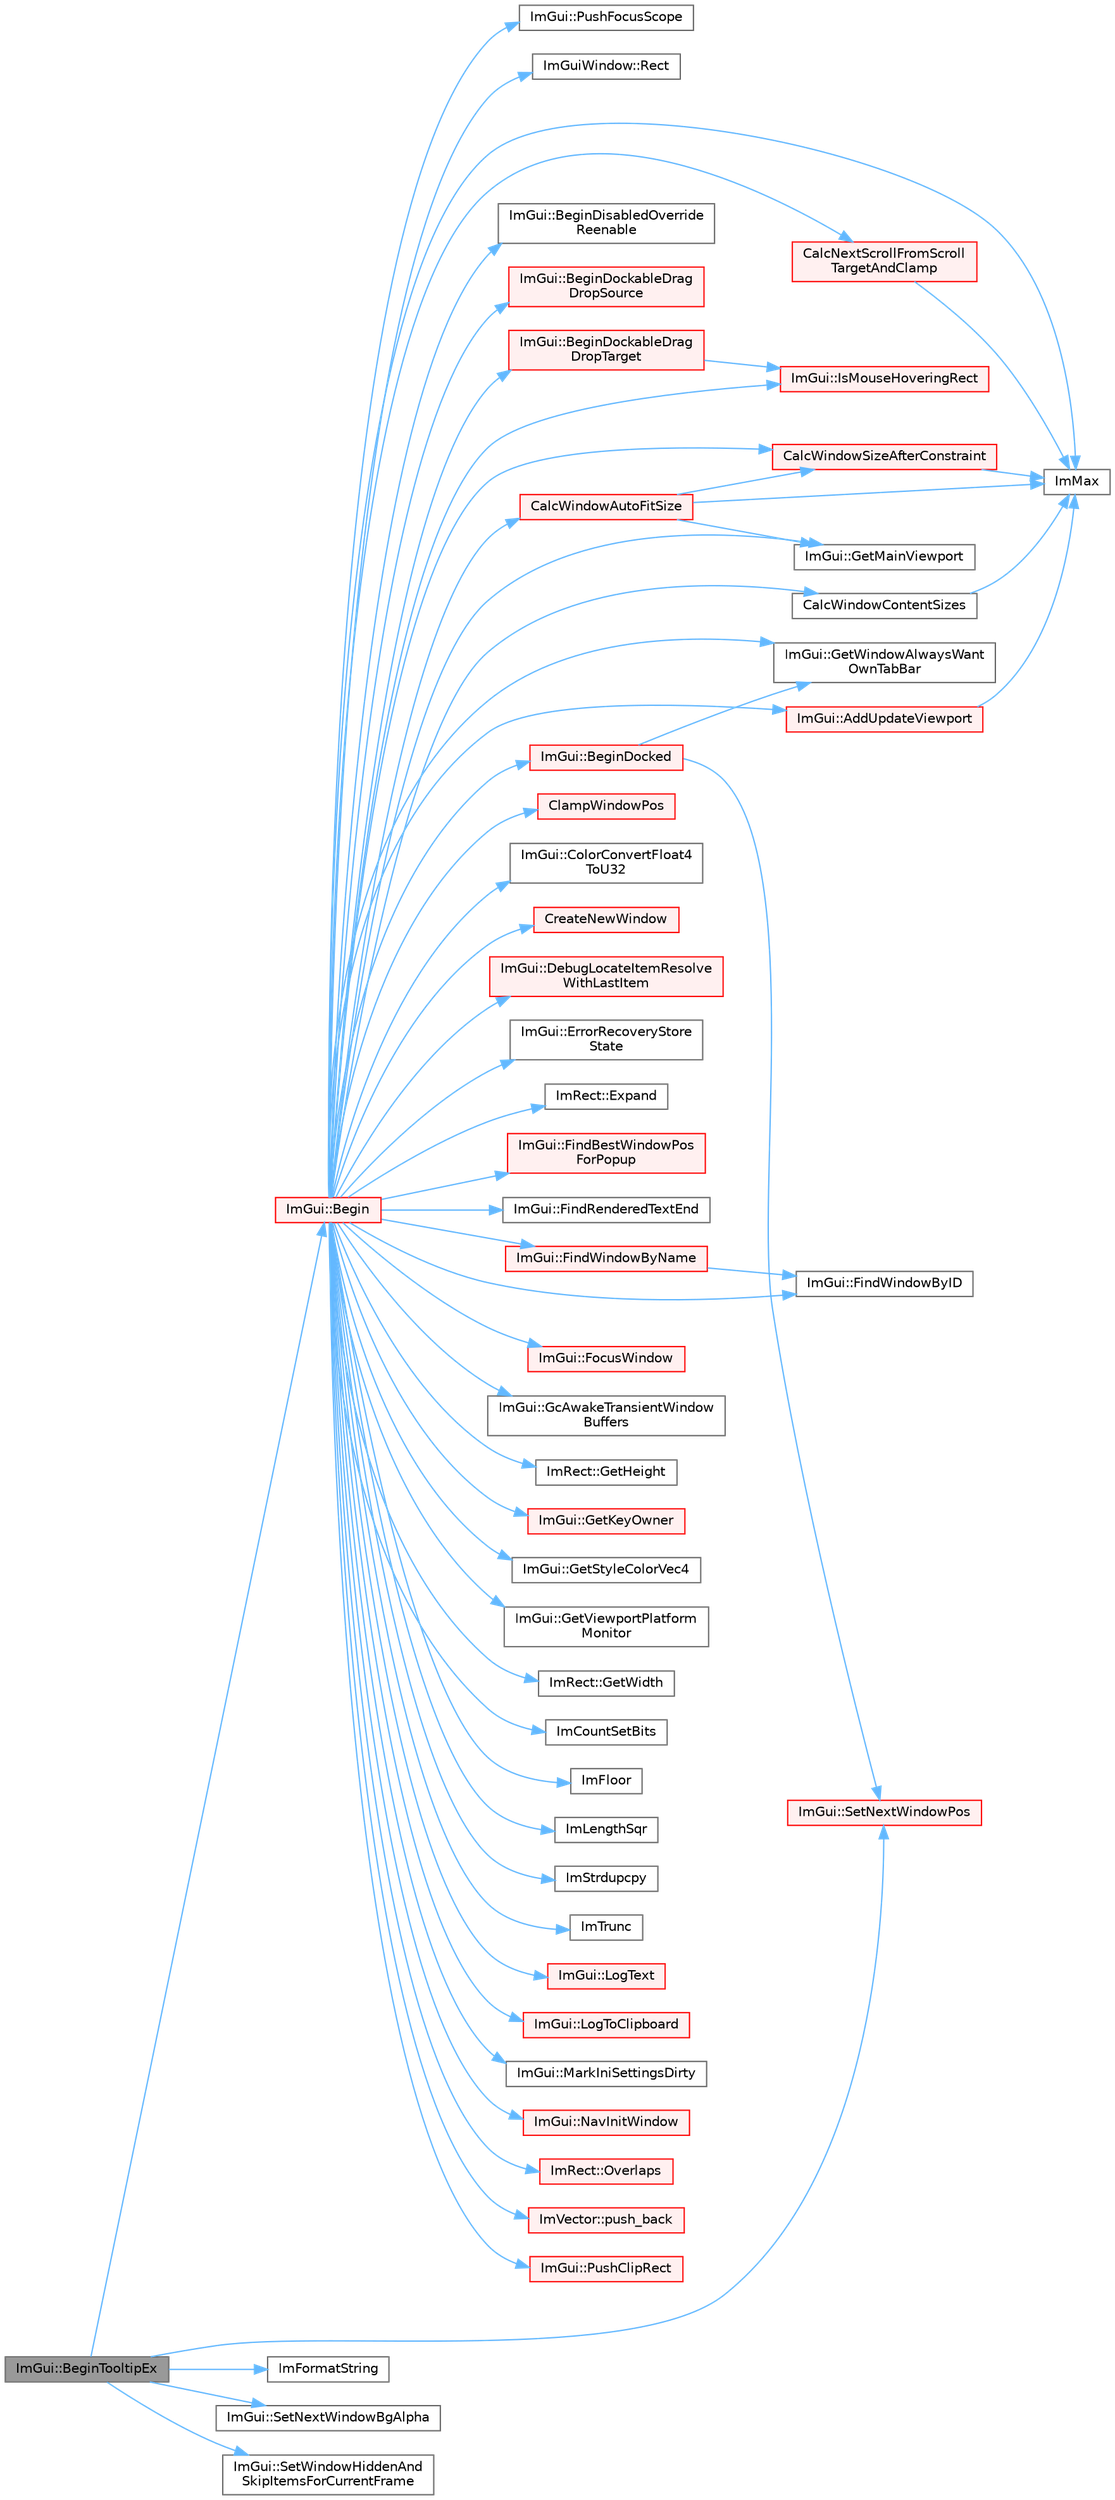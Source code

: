 digraph "ImGui::BeginTooltipEx"
{
 // LATEX_PDF_SIZE
  bgcolor="transparent";
  edge [fontname=Helvetica,fontsize=10,labelfontname=Helvetica,labelfontsize=10];
  node [fontname=Helvetica,fontsize=10,shape=box,height=0.2,width=0.4];
  rankdir="LR";
  Node1 [id="Node000001",label="ImGui::BeginTooltipEx",height=0.2,width=0.4,color="gray40", fillcolor="grey60", style="filled", fontcolor="black",tooltip=" "];
  Node1 -> Node2 [id="edge1_Node000001_Node000002",color="steelblue1",style="solid",tooltip=" "];
  Node2 [id="Node000002",label="ImGui::Begin",height=0.2,width=0.4,color="red", fillcolor="#FFF0F0", style="filled",URL="$namespace_im_gui.html#a581e58db0bc930bafa4a5d23093a2b99",tooltip=" "];
  Node2 -> Node3 [id="edge2_Node000002_Node000003",color="steelblue1",style="solid",tooltip=" "];
  Node3 [id="Node000003",label="ImGui::AddUpdateViewport",height=0.2,width=0.4,color="red", fillcolor="#FFF0F0", style="filled",URL="$namespace_im_gui.html#ada58e5d3e2efc3cef60f213d771408d8",tooltip=" "];
  Node3 -> Node5 [id="edge3_Node000003_Node000005",color="steelblue1",style="solid",tooltip=" "];
  Node5 [id="Node000005",label="ImMax",height=0.2,width=0.4,color="grey40", fillcolor="white", style="filled",URL="$imgui__internal_8h.html#a7667efd95147d0422f140917c71a9226",tooltip=" "];
  Node2 -> Node19 [id="edge4_Node000002_Node000019",color="steelblue1",style="solid",tooltip=" "];
  Node19 [id="Node000019",label="ImGui::BeginDisabledOverride\lReenable",height=0.2,width=0.4,color="grey40", fillcolor="white", style="filled",URL="$namespace_im_gui.html#a26b36756e219b7129f894e1c2feb17a8",tooltip=" "];
  Node2 -> Node20 [id="edge5_Node000002_Node000020",color="steelblue1",style="solid",tooltip=" "];
  Node20 [id="Node000020",label="ImGui::BeginDockableDrag\lDropSource",height=0.2,width=0.4,color="red", fillcolor="#FFF0F0", style="filled",URL="$namespace_im_gui.html#a7a435b1565d4884e42a5ee5667f21a1f",tooltip=" "];
  Node2 -> Node368 [id="edge6_Node000002_Node000368",color="steelblue1",style="solid",tooltip=" "];
  Node368 [id="Node000368",label="ImGui::BeginDockableDrag\lDropTarget",height=0.2,width=0.4,color="red", fillcolor="#FFF0F0", style="filled",URL="$namespace_im_gui.html#a1725ff3becdb963b97c16d69d4c9f308",tooltip=" "];
  Node368 -> Node73 [id="edge7_Node000368_Node000073",color="steelblue1",style="solid",tooltip=" "];
  Node73 [id="Node000073",label="ImGui::IsMouseHoveringRect",height=0.2,width=0.4,color="red", fillcolor="#FFF0F0", style="filled",URL="$namespace_im_gui.html#ae0b8ea0e06c457316d6aed6c5b2a1c25",tooltip=" "];
  Node2 -> Node412 [id="edge8_Node000002_Node000412",color="steelblue1",style="solid",tooltip=" "];
  Node412 [id="Node000412",label="ImGui::BeginDocked",height=0.2,width=0.4,color="red", fillcolor="#FFF0F0", style="filled",URL="$namespace_im_gui.html#a627bb85e7c0ab597360f63719bfb1e55",tooltip=" "];
  Node412 -> Node456 [id="edge9_Node000412_Node000456",color="steelblue1",style="solid",tooltip=" "];
  Node456 [id="Node000456",label="ImGui::GetWindowAlwaysWant\lOwnTabBar",height=0.2,width=0.4,color="grey40", fillcolor="white", style="filled",URL="$namespace_im_gui.html#ae1208499040a30ab6dfd30ca0d14fbc2",tooltip=" "];
  Node412 -> Node252 [id="edge10_Node000412_Node000252",color="steelblue1",style="solid",tooltip=" "];
  Node252 [id="Node000252",label="ImGui::SetNextWindowPos",height=0.2,width=0.4,color="red", fillcolor="#FFF0F0", style="filled",URL="$namespace_im_gui.html#afbccd31113430670b5ab2bf0d6f509bf",tooltip=" "];
  Node2 -> Node260 [id="edge11_Node000002_Node000260",color="steelblue1",style="solid",tooltip=" "];
  Node260 [id="Node000260",label="CalcNextScrollFromScroll\lTargetAndClamp",height=0.2,width=0.4,color="red", fillcolor="#FFF0F0", style="filled",URL="$imgui_8cpp.html#a07abb80a54115cb5cf9da03351e29533",tooltip=" "];
  Node260 -> Node5 [id="edge12_Node000260_Node000005",color="steelblue1",style="solid",tooltip=" "];
  Node2 -> Node234 [id="edge13_Node000002_Node000234",color="steelblue1",style="solid",tooltip=" "];
  Node234 [id="Node000234",label="CalcWindowAutoFitSize",height=0.2,width=0.4,color="red", fillcolor="#FFF0F0", style="filled",URL="$imgui_8cpp.html#acbe6338daf87dc6ab636f02f1367eb41",tooltip=" "];
  Node234 -> Node237 [id="edge14_Node000234_Node000237",color="steelblue1",style="solid",tooltip=" "];
  Node237 [id="Node000237",label="CalcWindowSizeAfterConstraint",height=0.2,width=0.4,color="red", fillcolor="#FFF0F0", style="filled",URL="$imgui_8cpp.html#a0c4618a6985c33c4936f1d9f1c7b26b4",tooltip=" "];
  Node237 -> Node5 [id="edge15_Node000237_Node000005",color="steelblue1",style="solid",tooltip=" "];
  Node234 -> Node238 [id="edge16_Node000234_Node000238",color="steelblue1",style="solid",tooltip=" "];
  Node238 [id="Node000238",label="ImGui::GetMainViewport",height=0.2,width=0.4,color="grey40", fillcolor="white", style="filled",URL="$namespace_im_gui.html#a7bf620af1d66ee7d7b06701894d23e60",tooltip=" "];
  Node234 -> Node5 [id="edge17_Node000234_Node000005",color="steelblue1",style="solid",tooltip=" "];
  Node2 -> Node239 [id="edge18_Node000002_Node000239",color="steelblue1",style="solid",tooltip=" "];
  Node239 [id="Node000239",label="CalcWindowContentSizes",height=0.2,width=0.4,color="grey40", fillcolor="white", style="filled",URL="$imgui_8cpp.html#a6eddef51b4880a9f1dca88837f71fc6e",tooltip=" "];
  Node239 -> Node5 [id="edge19_Node000239_Node000005",color="steelblue1",style="solid",tooltip=" "];
  Node2 -> Node237 [id="edge20_Node000002_Node000237",color="steelblue1",style="solid",tooltip=" "];
  Node2 -> Node458 [id="edge21_Node000002_Node000458",color="steelblue1",style="solid",tooltip=" "];
  Node458 [id="Node000458",label="ClampWindowPos",height=0.2,width=0.4,color="red", fillcolor="#FFF0F0", style="filled",URL="$imgui_8cpp.html#a27b88f27774c413d5578ab6a3f989872",tooltip=" "];
  Node2 -> Node85 [id="edge22_Node000002_Node000085",color="steelblue1",style="solid",tooltip=" "];
  Node85 [id="Node000085",label="ImGui::ColorConvertFloat4\lToU32",height=0.2,width=0.4,color="grey40", fillcolor="white", style="filled",URL="$namespace_im_gui.html#abe2691de0b1a71c774ab24cc91564a94",tooltip=" "];
  Node2 -> Node459 [id="edge23_Node000002_Node000459",color="steelblue1",style="solid",tooltip=" "];
  Node459 [id="Node000459",label="CreateNewWindow",height=0.2,width=0.4,color="red", fillcolor="#FFF0F0", style="filled",URL="$imgui_8cpp.html#a3c92847eb67e7138e6f9af0ee66d3b33",tooltip=" "];
  Node2 -> Node107 [id="edge24_Node000002_Node000107",color="steelblue1",style="solid",tooltip=" "];
  Node107 [id="Node000107",label="ImGui::DebugLocateItemResolve\lWithLastItem",height=0.2,width=0.4,color="red", fillcolor="#FFF0F0", style="filled",URL="$namespace_im_gui.html#ae8ab0d7dfc90af8e82db3ed9e7829219",tooltip=" "];
  Node2 -> Node465 [id="edge25_Node000002_Node000465",color="steelblue1",style="solid",tooltip=" "];
  Node465 [id="Node000465",label="ImGui::ErrorRecoveryStore\lState",height=0.2,width=0.4,color="grey40", fillcolor="white", style="filled",URL="$namespace_im_gui.html#ac961d81019f580ffaec6b8857635a348",tooltip=" "];
  Node2 -> Node188 [id="edge26_Node000002_Node000188",color="steelblue1",style="solid",tooltip=" "];
  Node188 [id="Node000188",label="ImRect::Expand",height=0.2,width=0.4,color="grey40", fillcolor="white", style="filled",URL="$struct_im_rect.html#af33a7424c3341d08acd69da30c27c753",tooltip=" "];
  Node2 -> Node466 [id="edge27_Node000002_Node000466",color="steelblue1",style="solid",tooltip=" "];
  Node466 [id="Node000466",label="ImGui::FindBestWindowPos\lForPopup",height=0.2,width=0.4,color="red", fillcolor="#FFF0F0", style="filled",URL="$namespace_im_gui.html#a310ff87cbe678e2c632bf1f5577a7fbd",tooltip=" "];
  Node2 -> Node143 [id="edge28_Node000002_Node000143",color="steelblue1",style="solid",tooltip=" "];
  Node143 [id="Node000143",label="ImGui::FindRenderedTextEnd",height=0.2,width=0.4,color="grey40", fillcolor="white", style="filled",URL="$namespace_im_gui.html#a7671e1dbc803a31b06081b52a771d83f",tooltip=" "];
  Node2 -> Node243 [id="edge29_Node000002_Node000243",color="steelblue1",style="solid",tooltip=" "];
  Node243 [id="Node000243",label="ImGui::FindWindowByID",height=0.2,width=0.4,color="grey40", fillcolor="white", style="filled",URL="$namespace_im_gui.html#a82204d8800dc3a072ddbcbd2aecc48ac",tooltip=" "];
  Node2 -> Node242 [id="edge30_Node000002_Node000242",color="steelblue1",style="solid",tooltip=" "];
  Node242 [id="Node000242",label="ImGui::FindWindowByName",height=0.2,width=0.4,color="red", fillcolor="#FFF0F0", style="filled",URL="$namespace_im_gui.html#abca25f22c02e73d5eb2e9c72c4557813",tooltip=" "];
  Node242 -> Node243 [id="edge31_Node000242_Node000243",color="steelblue1",style="solid",tooltip=" "];
  Node2 -> Node26 [id="edge32_Node000002_Node000026",color="steelblue1",style="solid",tooltip=" "];
  Node26 [id="Node000026",label="ImGui::FocusWindow",height=0.2,width=0.4,color="red", fillcolor="#FFF0F0", style="filled",URL="$namespace_im_gui.html#a27aa6f2f3aa11778c6d023b1b223f262",tooltip=" "];
  Node2 -> Node467 [id="edge33_Node000002_Node000467",color="steelblue1",style="solid",tooltip=" "];
  Node467 [id="Node000467",label="ImGui::GcAwakeTransientWindow\lBuffers",height=0.2,width=0.4,color="grey40", fillcolor="white", style="filled",URL="$namespace_im_gui.html#ad70feca33961fb47a8074074a8da2f80",tooltip=" "];
  Node2 -> Node13 [id="edge34_Node000002_Node000013",color="steelblue1",style="solid",tooltip=" "];
  Node13 [id="Node000013",label="ImRect::GetHeight",height=0.2,width=0.4,color="grey40", fillcolor="white", style="filled",URL="$struct_im_rect.html#a748d8ae9cb26508951ec6e2f2df0625b",tooltip=" "];
  Node2 -> Node468 [id="edge35_Node000002_Node000468",color="steelblue1",style="solid",tooltip=" "];
  Node468 [id="Node000468",label="ImGui::GetKeyOwner",height=0.2,width=0.4,color="red", fillcolor="#FFF0F0", style="filled",URL="$namespace_im_gui.html#a3976abb319f95d75fe9f6866f9956701",tooltip=" "];
  Node2 -> Node238 [id="edge36_Node000002_Node000238",color="steelblue1",style="solid",tooltip=" "];
  Node2 -> Node469 [id="edge37_Node000002_Node000469",color="steelblue1",style="solid",tooltip=" "];
  Node469 [id="Node000469",label="ImGui::GetStyleColorVec4",height=0.2,width=0.4,color="grey40", fillcolor="white", style="filled",URL="$namespace_im_gui.html#ad838e580972e2c4b3da2b0f60754b662",tooltip=" "];
  Node2 -> Node449 [id="edge38_Node000002_Node000449",color="steelblue1",style="solid",tooltip=" "];
  Node449 [id="Node000449",label="ImGui::GetViewportPlatform\lMonitor",height=0.2,width=0.4,color="grey40", fillcolor="white", style="filled",URL="$namespace_im_gui.html#a2f6bbca8b37a24999b5d04caa77ea6fd",tooltip=" "];
  Node2 -> Node14 [id="edge39_Node000002_Node000014",color="steelblue1",style="solid",tooltip=" "];
  Node14 [id="Node000014",label="ImRect::GetWidth",height=0.2,width=0.4,color="grey40", fillcolor="white", style="filled",URL="$struct_im_rect.html#afa75cb8491f20901c96166d17dcddac4",tooltip=" "];
  Node2 -> Node456 [id="edge40_Node000002_Node000456",color="steelblue1",style="solid",tooltip=" "];
  Node2 -> Node470 [id="edge41_Node000002_Node000470",color="steelblue1",style="solid",tooltip=" "];
  Node470 [id="Node000470",label="ImCountSetBits",height=0.2,width=0.4,color="grey40", fillcolor="white", style="filled",URL="$imgui__internal_8h.html#aacb58e1a4fda4df9644238d9679d1173",tooltip=" "];
  Node2 -> Node182 [id="edge42_Node000002_Node000182",color="steelblue1",style="solid",tooltip=" "];
  Node182 [id="Node000182",label="ImFloor",height=0.2,width=0.4,color="grey40", fillcolor="white", style="filled",URL="$imgui__internal_8h.html#a51a84b6be21807818b857a8565d97912",tooltip=" "];
  Node2 -> Node401 [id="edge43_Node000002_Node000401",color="steelblue1",style="solid",tooltip=" "];
  Node401 [id="Node000401",label="ImLengthSqr",height=0.2,width=0.4,color="grey40", fillcolor="white", style="filled",URL="$imgui__internal_8h.html#a2fa5cb39358b9b4b5fbe3750e648e19e",tooltip=" "];
  Node2 -> Node5 [id="edge44_Node000002_Node000005",color="steelblue1",style="solid",tooltip=" "];
  Node2 -> Node471 [id="edge45_Node000002_Node000471",color="steelblue1",style="solid",tooltip=" "];
  Node471 [id="Node000471",label="ImStrdupcpy",height=0.2,width=0.4,color="grey40", fillcolor="white", style="filled",URL="$imgui_8cpp.html#a06300f2f0f0cd710841ac9e7ef771354",tooltip=" "];
  Node2 -> Node93 [id="edge46_Node000002_Node000093",color="steelblue1",style="solid",tooltip=" "];
  Node93 [id="Node000093",label="ImTrunc",height=0.2,width=0.4,color="grey40", fillcolor="white", style="filled",URL="$imgui__internal_8h.html#a34870cae27ccd450c17ec3d3910b2da4",tooltip=" "];
  Node2 -> Node73 [id="edge47_Node000002_Node000073",color="steelblue1",style="solid",tooltip=" "];
  Node2 -> Node269 [id="edge48_Node000002_Node000269",color="steelblue1",style="solid",tooltip=" "];
  Node269 [id="Node000269",label="ImGui::LogText",height=0.2,width=0.4,color="red", fillcolor="#FFF0F0", style="filled",URL="$namespace_im_gui.html#aa548475d8f771ab6524d73d900a41198",tooltip=" "];
  Node2 -> Node472 [id="edge49_Node000002_Node000472",color="steelblue1",style="solid",tooltip=" "];
  Node472 [id="Node000472",label="ImGui::LogToClipboard",height=0.2,width=0.4,color="red", fillcolor="#FFF0F0", style="filled",URL="$namespace_im_gui.html#a70e12f01ecb65747c9a70b73555b6ec1",tooltip=" "];
  Node2 -> Node211 [id="edge50_Node000002_Node000211",color="steelblue1",style="solid",tooltip=" "];
  Node211 [id="Node000211",label="ImGui::MarkIniSettingsDirty",height=0.2,width=0.4,color="grey40", fillcolor="white", style="filled",URL="$namespace_im_gui.html#aee9b660c1d6786c00fc47c71c66eb1eb",tooltip=" "];
  Node2 -> Node474 [id="edge51_Node000002_Node000474",color="steelblue1",style="solid",tooltip=" "];
  Node474 [id="Node000474",label="ImGui::NavInitWindow",height=0.2,width=0.4,color="red", fillcolor="#FFF0F0", style="filled",URL="$namespace_im_gui.html#ae46a79d836c4b223c7030ea432e3ec15",tooltip=" "];
  Node2 -> Node147 [id="edge52_Node000002_Node000147",color="steelblue1",style="solid",tooltip=" "];
  Node147 [id="Node000147",label="ImRect::Overlaps",height=0.2,width=0.4,color="red", fillcolor="#FFF0F0", style="filled",URL="$struct_im_rect.html#a0af3bade3781e5e7c6afdf71ccfb0d43",tooltip=" "];
  Node2 -> Node94 [id="edge53_Node000002_Node000094",color="steelblue1",style="solid",tooltip=" "];
  Node94 [id="Node000094",label="ImVector::push_back",height=0.2,width=0.4,color="red", fillcolor="#FFF0F0", style="filled",URL="$struct_im_vector.html#aab5df48e0711a48bd12f3206e08c4108",tooltip=" "];
  Node2 -> Node99 [id="edge54_Node000002_Node000099",color="steelblue1",style="solid",tooltip=" "];
  Node99 [id="Node000099",label="ImGui::PushClipRect",height=0.2,width=0.4,color="red", fillcolor="#FFF0F0", style="filled",URL="$namespace_im_gui.html#a11c8bd8676e1281e15b24c9615b6904a",tooltip=" "];
  Node2 -> Node475 [id="edge55_Node000002_Node000475",color="steelblue1",style="solid",tooltip=" "];
  Node475 [id="Node000475",label="ImGui::PushFocusScope",height=0.2,width=0.4,color="grey40", fillcolor="white", style="filled",URL="$namespace_im_gui.html#ad10256d914b625cea7494b26c77b84ec",tooltip=" "];
  Node2 -> Node296 [id="edge56_Node000002_Node000296",color="steelblue1",style="solid",tooltip=" "];
  Node296 [id="Node000296",label="ImGuiWindow::Rect",height=0.2,width=0.4,color="grey40", fillcolor="white", style="filled",URL="$struct_im_gui_window.html#a147da28bf5d167cbe0a363c4a578dea1",tooltip=" "];
  Node1 -> Node66 [id="edge57_Node000001_Node000066",color="steelblue1",style="solid",tooltip=" "];
  Node66 [id="Node000066",label="ImFormatString",height=0.2,width=0.4,color="grey40", fillcolor="white", style="filled",URL="$imgui_8cpp.html#a75ccaf7d676b1f567ba888ae42ac3809",tooltip=" "];
  Node1 -> Node513 [id="edge58_Node000001_Node000513",color="steelblue1",style="solid",tooltip=" "];
  Node513 [id="Node000513",label="ImGui::SetNextWindowBgAlpha",height=0.2,width=0.4,color="grey40", fillcolor="white", style="filled",URL="$namespace_im_gui.html#a7de5a63cec4babe417f972403db6430c",tooltip=" "];
  Node1 -> Node252 [id="edge59_Node000001_Node000252",color="steelblue1",style="solid",tooltip=" "];
  Node1 -> Node24 [id="edge60_Node000001_Node000024",color="steelblue1",style="solid",tooltip=" "];
  Node24 [id="Node000024",label="ImGui::SetWindowHiddenAnd\lSkipItemsForCurrentFrame",height=0.2,width=0.4,color="grey40", fillcolor="white", style="filled",URL="$namespace_im_gui.html#a2a1dfd9dfa155f17d07c75f54130228b",tooltip=" "];
}
